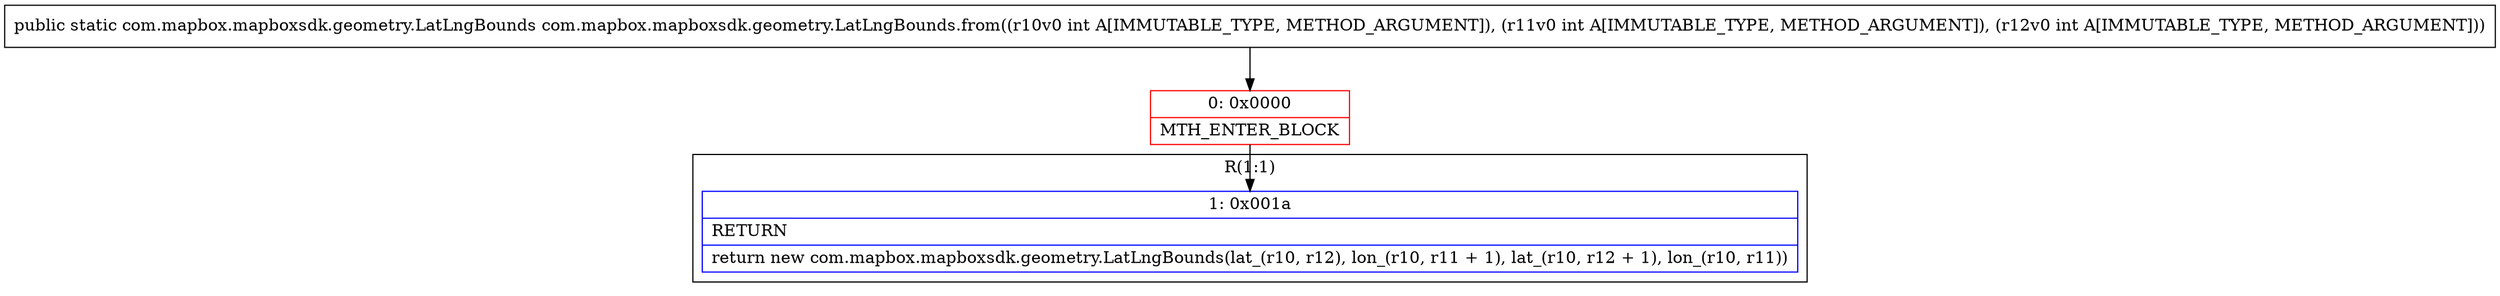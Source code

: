 digraph "CFG forcom.mapbox.mapboxsdk.geometry.LatLngBounds.from(III)Lcom\/mapbox\/mapboxsdk\/geometry\/LatLngBounds;" {
subgraph cluster_Region_2062468867 {
label = "R(1:1)";
node [shape=record,color=blue];
Node_1 [shape=record,label="{1\:\ 0x001a|RETURN\l|return new com.mapbox.mapboxsdk.geometry.LatLngBounds(lat_(r10, r12), lon_(r10, r11 + 1), lat_(r10, r12 + 1), lon_(r10, r11))\l}"];
}
Node_0 [shape=record,color=red,label="{0\:\ 0x0000|MTH_ENTER_BLOCK\l}"];
MethodNode[shape=record,label="{public static com.mapbox.mapboxsdk.geometry.LatLngBounds com.mapbox.mapboxsdk.geometry.LatLngBounds.from((r10v0 int A[IMMUTABLE_TYPE, METHOD_ARGUMENT]), (r11v0 int A[IMMUTABLE_TYPE, METHOD_ARGUMENT]), (r12v0 int A[IMMUTABLE_TYPE, METHOD_ARGUMENT])) }"];
MethodNode -> Node_0;
Node_0 -> Node_1;
}

